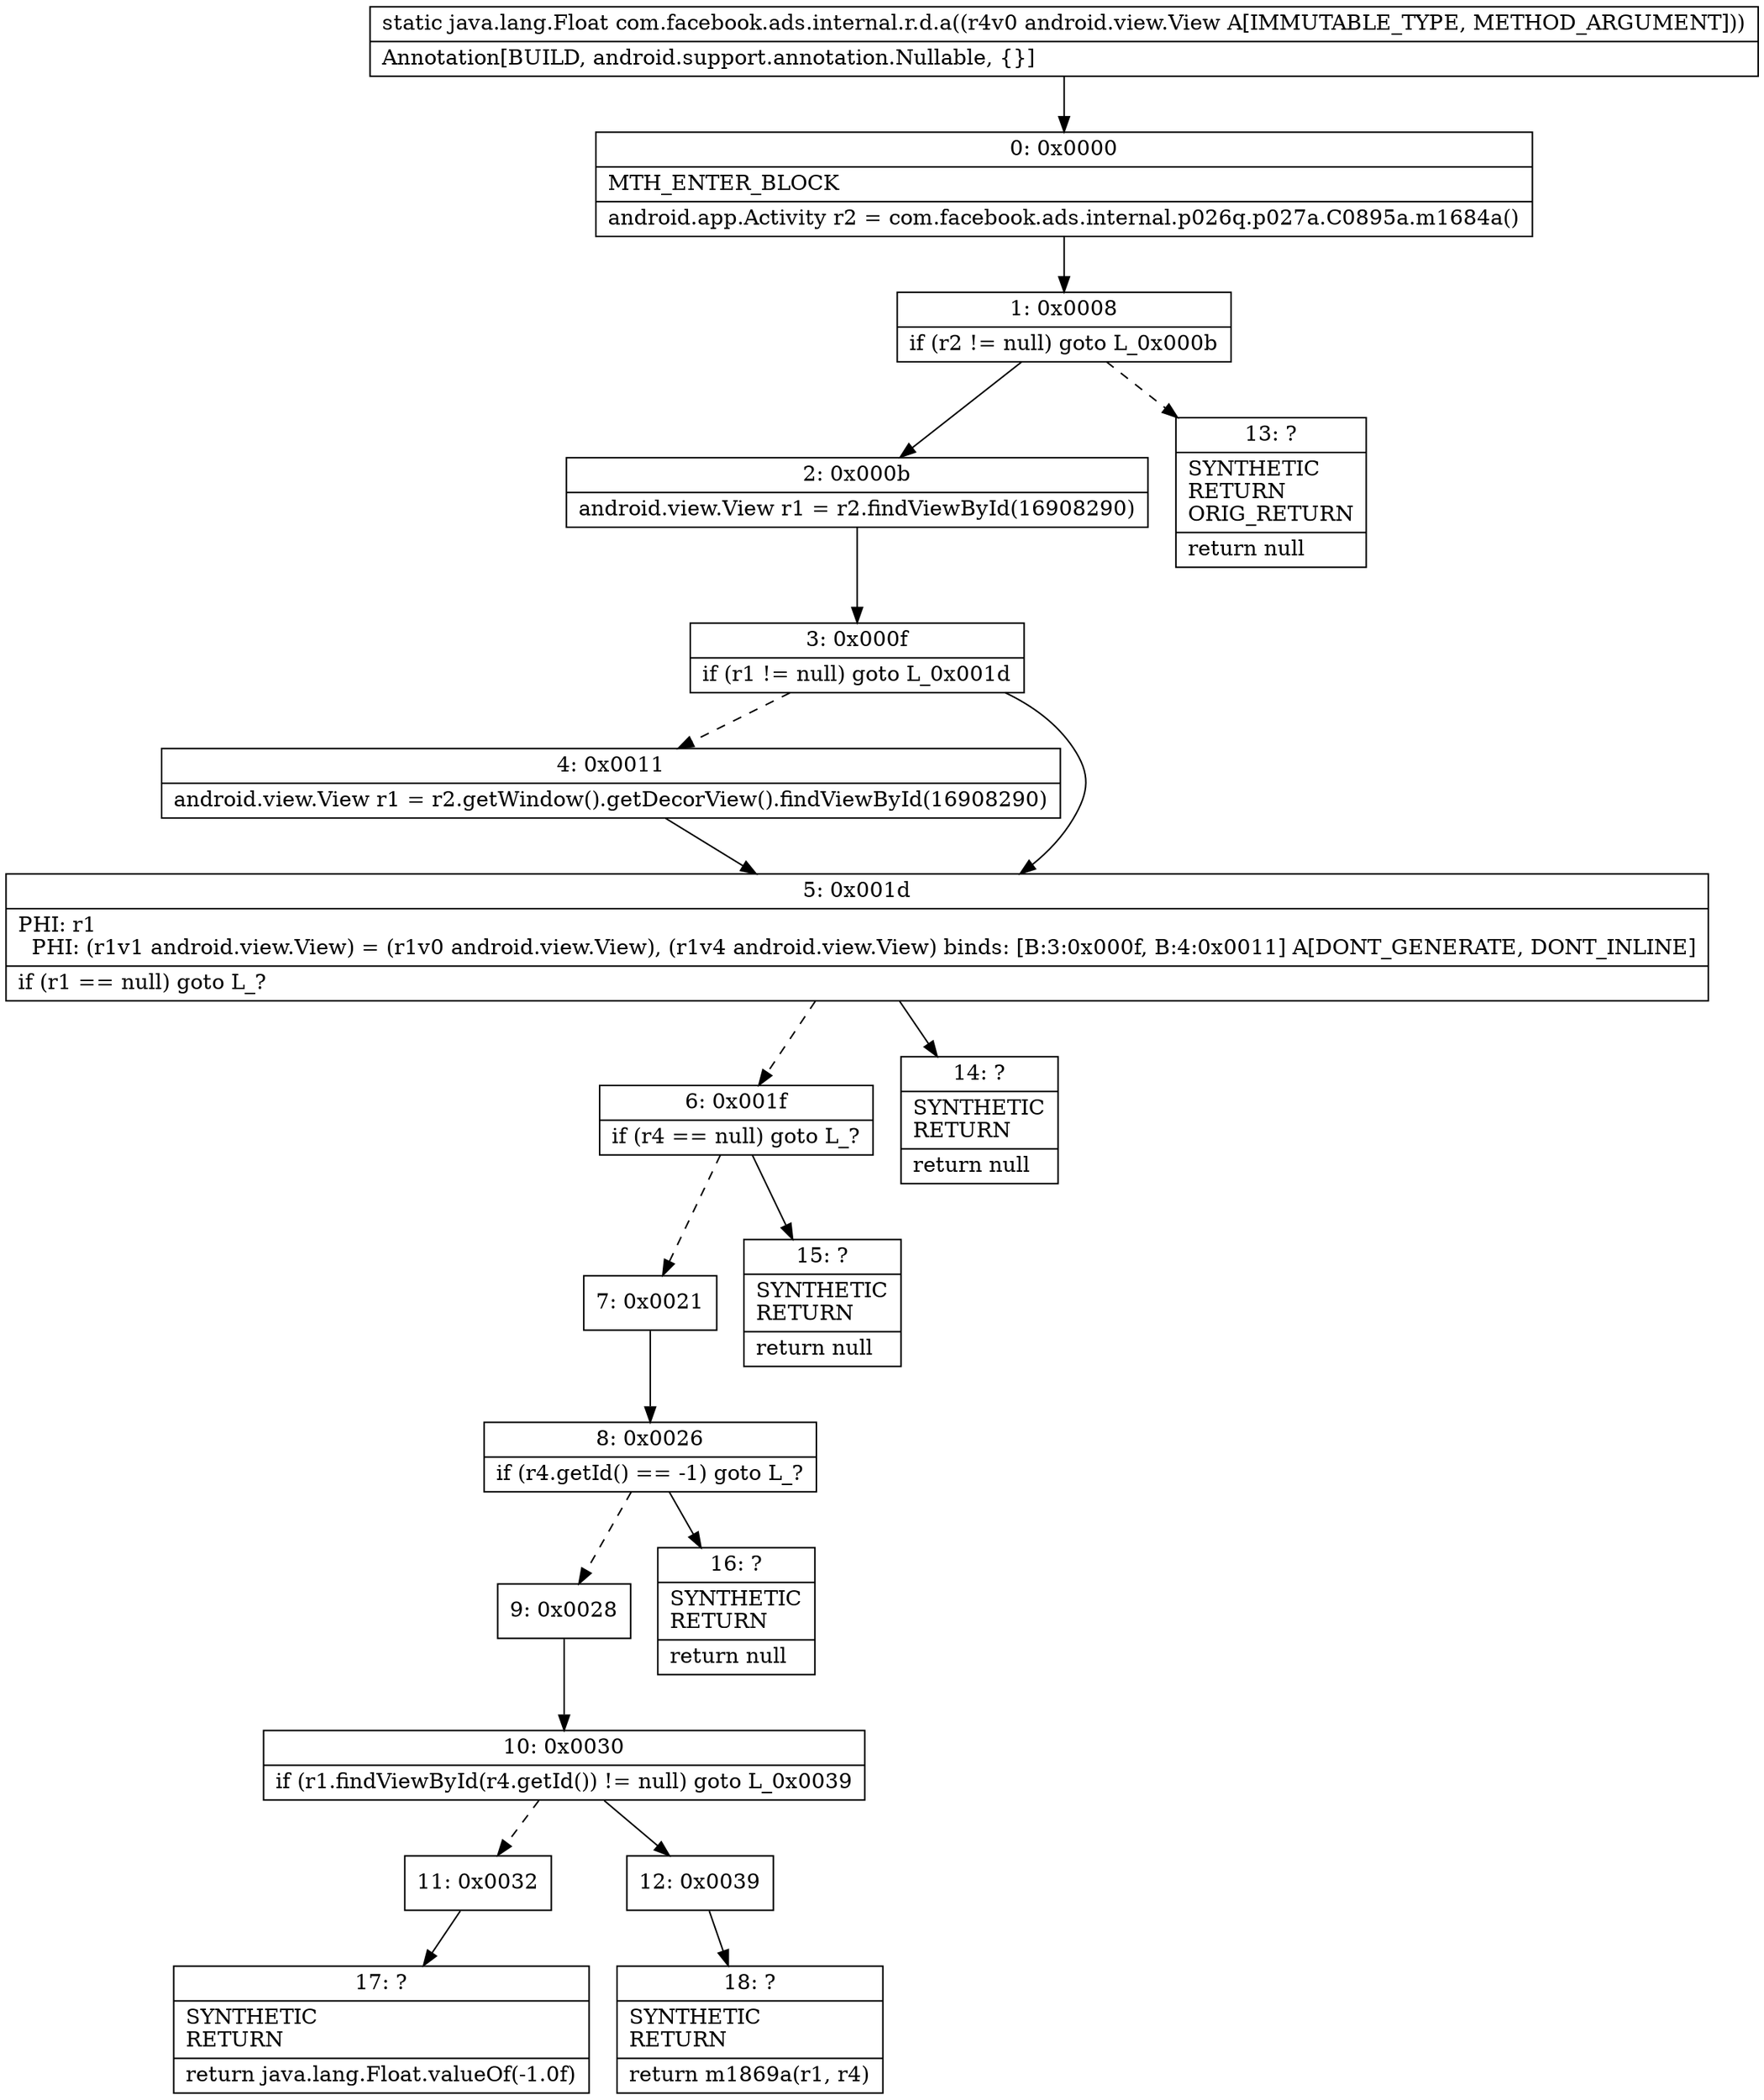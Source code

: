 digraph "CFG forcom.facebook.ads.internal.r.d.a(Landroid\/view\/View;)Ljava\/lang\/Float;" {
Node_0 [shape=record,label="{0\:\ 0x0000|MTH_ENTER_BLOCK\l|android.app.Activity r2 = com.facebook.ads.internal.p026q.p027a.C0895a.m1684a()\l}"];
Node_1 [shape=record,label="{1\:\ 0x0008|if (r2 != null) goto L_0x000b\l}"];
Node_2 [shape=record,label="{2\:\ 0x000b|android.view.View r1 = r2.findViewById(16908290)\l}"];
Node_3 [shape=record,label="{3\:\ 0x000f|if (r1 != null) goto L_0x001d\l}"];
Node_4 [shape=record,label="{4\:\ 0x0011|android.view.View r1 = r2.getWindow().getDecorView().findViewById(16908290)\l}"];
Node_5 [shape=record,label="{5\:\ 0x001d|PHI: r1 \l  PHI: (r1v1 android.view.View) = (r1v0 android.view.View), (r1v4 android.view.View) binds: [B:3:0x000f, B:4:0x0011] A[DONT_GENERATE, DONT_INLINE]\l|if (r1 == null) goto L_?\l}"];
Node_6 [shape=record,label="{6\:\ 0x001f|if (r4 == null) goto L_?\l}"];
Node_7 [shape=record,label="{7\:\ 0x0021}"];
Node_8 [shape=record,label="{8\:\ 0x0026|if (r4.getId() == \-1) goto L_?\l}"];
Node_9 [shape=record,label="{9\:\ 0x0028}"];
Node_10 [shape=record,label="{10\:\ 0x0030|if (r1.findViewById(r4.getId()) != null) goto L_0x0039\l}"];
Node_11 [shape=record,label="{11\:\ 0x0032}"];
Node_12 [shape=record,label="{12\:\ 0x0039}"];
Node_13 [shape=record,label="{13\:\ ?|SYNTHETIC\lRETURN\lORIG_RETURN\l|return null\l}"];
Node_14 [shape=record,label="{14\:\ ?|SYNTHETIC\lRETURN\l|return null\l}"];
Node_15 [shape=record,label="{15\:\ ?|SYNTHETIC\lRETURN\l|return null\l}"];
Node_16 [shape=record,label="{16\:\ ?|SYNTHETIC\lRETURN\l|return null\l}"];
Node_17 [shape=record,label="{17\:\ ?|SYNTHETIC\lRETURN\l|return java.lang.Float.valueOf(\-1.0f)\l}"];
Node_18 [shape=record,label="{18\:\ ?|SYNTHETIC\lRETURN\l|return m1869a(r1, r4)\l}"];
MethodNode[shape=record,label="{static java.lang.Float com.facebook.ads.internal.r.d.a((r4v0 android.view.View A[IMMUTABLE_TYPE, METHOD_ARGUMENT]))  | Annotation[BUILD, android.support.annotation.Nullable, \{\}]\l}"];
MethodNode -> Node_0;
Node_0 -> Node_1;
Node_1 -> Node_2;
Node_1 -> Node_13[style=dashed];
Node_2 -> Node_3;
Node_3 -> Node_4[style=dashed];
Node_3 -> Node_5;
Node_4 -> Node_5;
Node_5 -> Node_6[style=dashed];
Node_5 -> Node_14;
Node_6 -> Node_7[style=dashed];
Node_6 -> Node_15;
Node_7 -> Node_8;
Node_8 -> Node_9[style=dashed];
Node_8 -> Node_16;
Node_9 -> Node_10;
Node_10 -> Node_11[style=dashed];
Node_10 -> Node_12;
Node_11 -> Node_17;
Node_12 -> Node_18;
}

